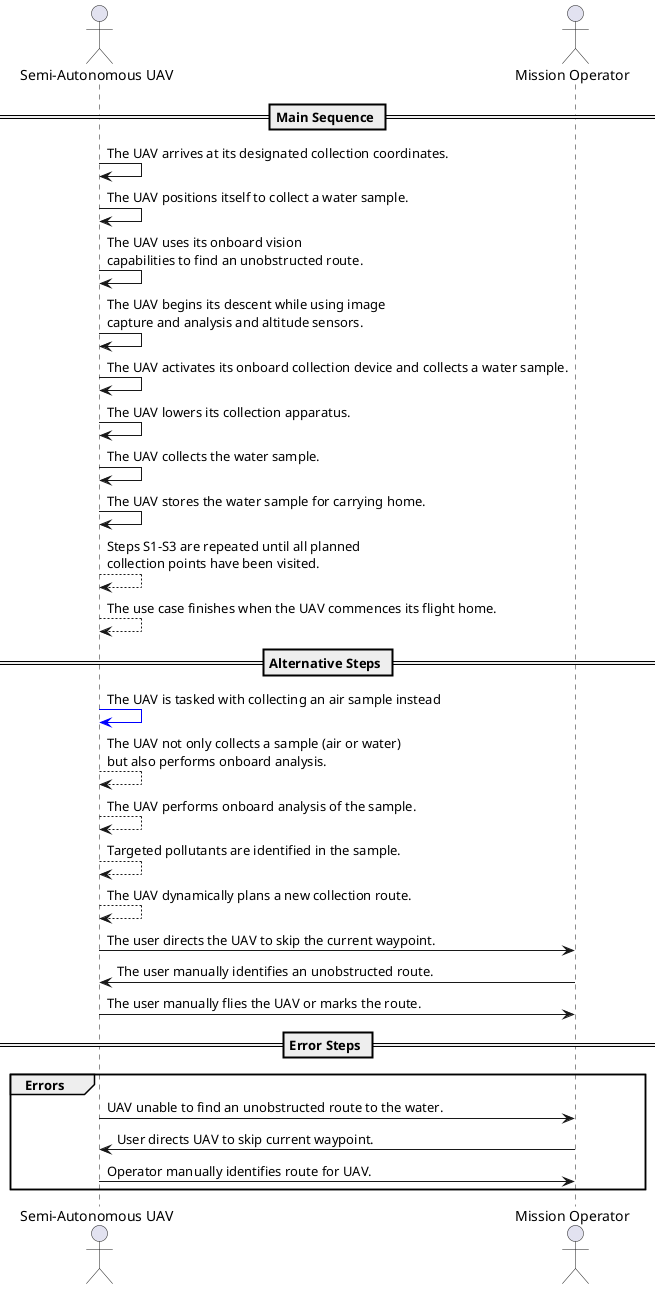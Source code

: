 @startuml "Collect Environmental Sample"

actor "Semi-Autonomous UAV" as UAV
actor "Mission Operator" as Operator

== Main Sequence ==
UAV -> UAV: The UAV arrives at its designated collection coordinates.
UAV -> UAV: The UAV positions itself to collect a water sample.
UAV -> UAV: The UAV uses its onboard vision\ncapabilities to find an unobstructed route.
UAV -> UAV: The UAV begins its descent while using image\ncapture and analysis and altitude sensors.
UAV -> UAV: The UAV activates its onboard collection device and collects a water sample.
UAV -> UAV: The UAV lowers its collection apparatus.
UAV -> UAV: The UAV collects the water sample.
UAV -> UAV: The UAV stores the water sample for carrying home.
UAV --> UAV: Steps S1-S3 are repeated until all planned\ncollection points have been visited.

UAV --> UAV: The use case finishes when the UAV commences its flight home.

== Alternative Steps ==
UAV -[#blue]> UAV: The UAV is tasked with collecting an air sample instead

UAV --> UAV: The UAV not only collects a sample (air or water)\nbut also performs onboard analysis.
UAV --> UAV: The UAV performs onboard analysis of the sample.
UAV --> UAV: Targeted pollutants are identified in the sample.
UAV --> UAV: The UAV dynamically plans a new collection route.
UAV -> Operator: The user directs the UAV to skip the current waypoint.
Operator -> UAV: The user manually identifies an unobstructed route.
UAV -> Operator: The user manually flies the UAV or marks the route.

== Error Steps ==
group Errors
UAV -> Operator: UAV unable to find an unobstructed route to the water.
Operator -> UAV: User directs UAV to skip current waypoint.
UAV -> Operator: Operator manually identifies route for UAV.
end
@enduml
